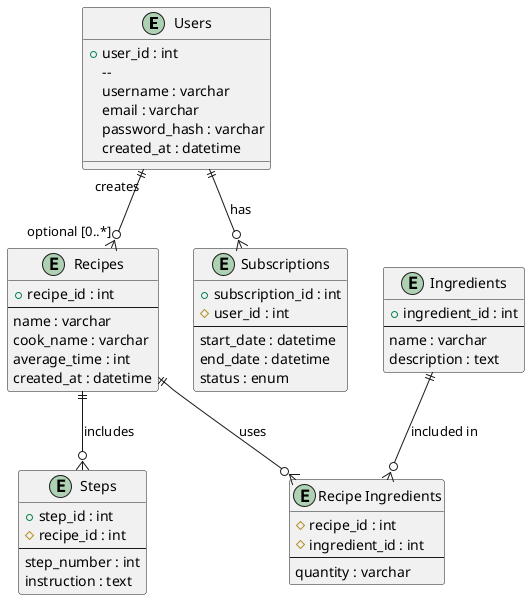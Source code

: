 @startuml

' Define the entities
entity "Users" as users {
  + user_id : int
  -- 
  username : varchar
  email : varchar
  password_hash : varchar
  created_at : datetime
}

entity "Recipes" as recipes {
  + recipe_id : int
  --
  name : varchar
  cook_name : varchar
  average_time : int
  created_at : datetime
}

entity "Ingredients" as ingredients {
  + ingredient_id : int
  --
  name : varchar
  description : text
}

entity "Recipe Ingredients" as recipe_ingredients {
  # recipe_id : int
  # ingredient_id : int
  --
  quantity : varchar
}

entity "Steps" as steps {
  + step_id : int
  # recipe_id : int
  --
  step_number : int
  instruction : text
}

entity "Subscriptions" as subscriptions {
  + subscription_id : int
  # user_id : int
  --
  start_date : datetime
  end_date : datetime
  status : enum
}

' Define relationships
users ||--o{ subscriptions : "has"
recipes ||--o{ steps : "includes"
recipes ||--o{ recipe_ingredients : "uses"
ingredients ||--o{ recipe_ingredients : "included in"
users ||--o{ recipes : "creates" "optional [0..*]"

@enduml
